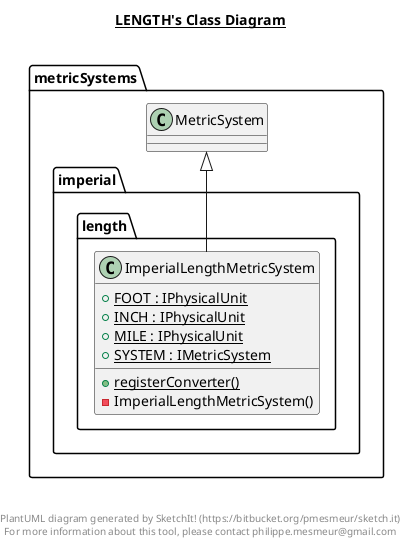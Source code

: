 @startuml

title __LENGTH's Class Diagram__\n

  namespace metricSystems {
    namespace imperial.length {
      class metricSystems.imperial.length.ImperialLengthMetricSystem {
          {static} + FOOT : IPhysicalUnit
          {static} + INCH : IPhysicalUnit
          {static} + MILE : IPhysicalUnit
          {static} + SYSTEM : IMetricSystem
          {static} + registerConverter()
          - ImperialLengthMetricSystem()
      }
    }
  }
  

  metricSystems.imperial.length.ImperialLengthMetricSystem -up-|> metricSystems.MetricSystem


right footer


PlantUML diagram generated by SketchIt! (https://bitbucket.org/pmesmeur/sketch.it)
For more information about this tool, please contact philippe.mesmeur@gmail.com
endfooter

@enduml
